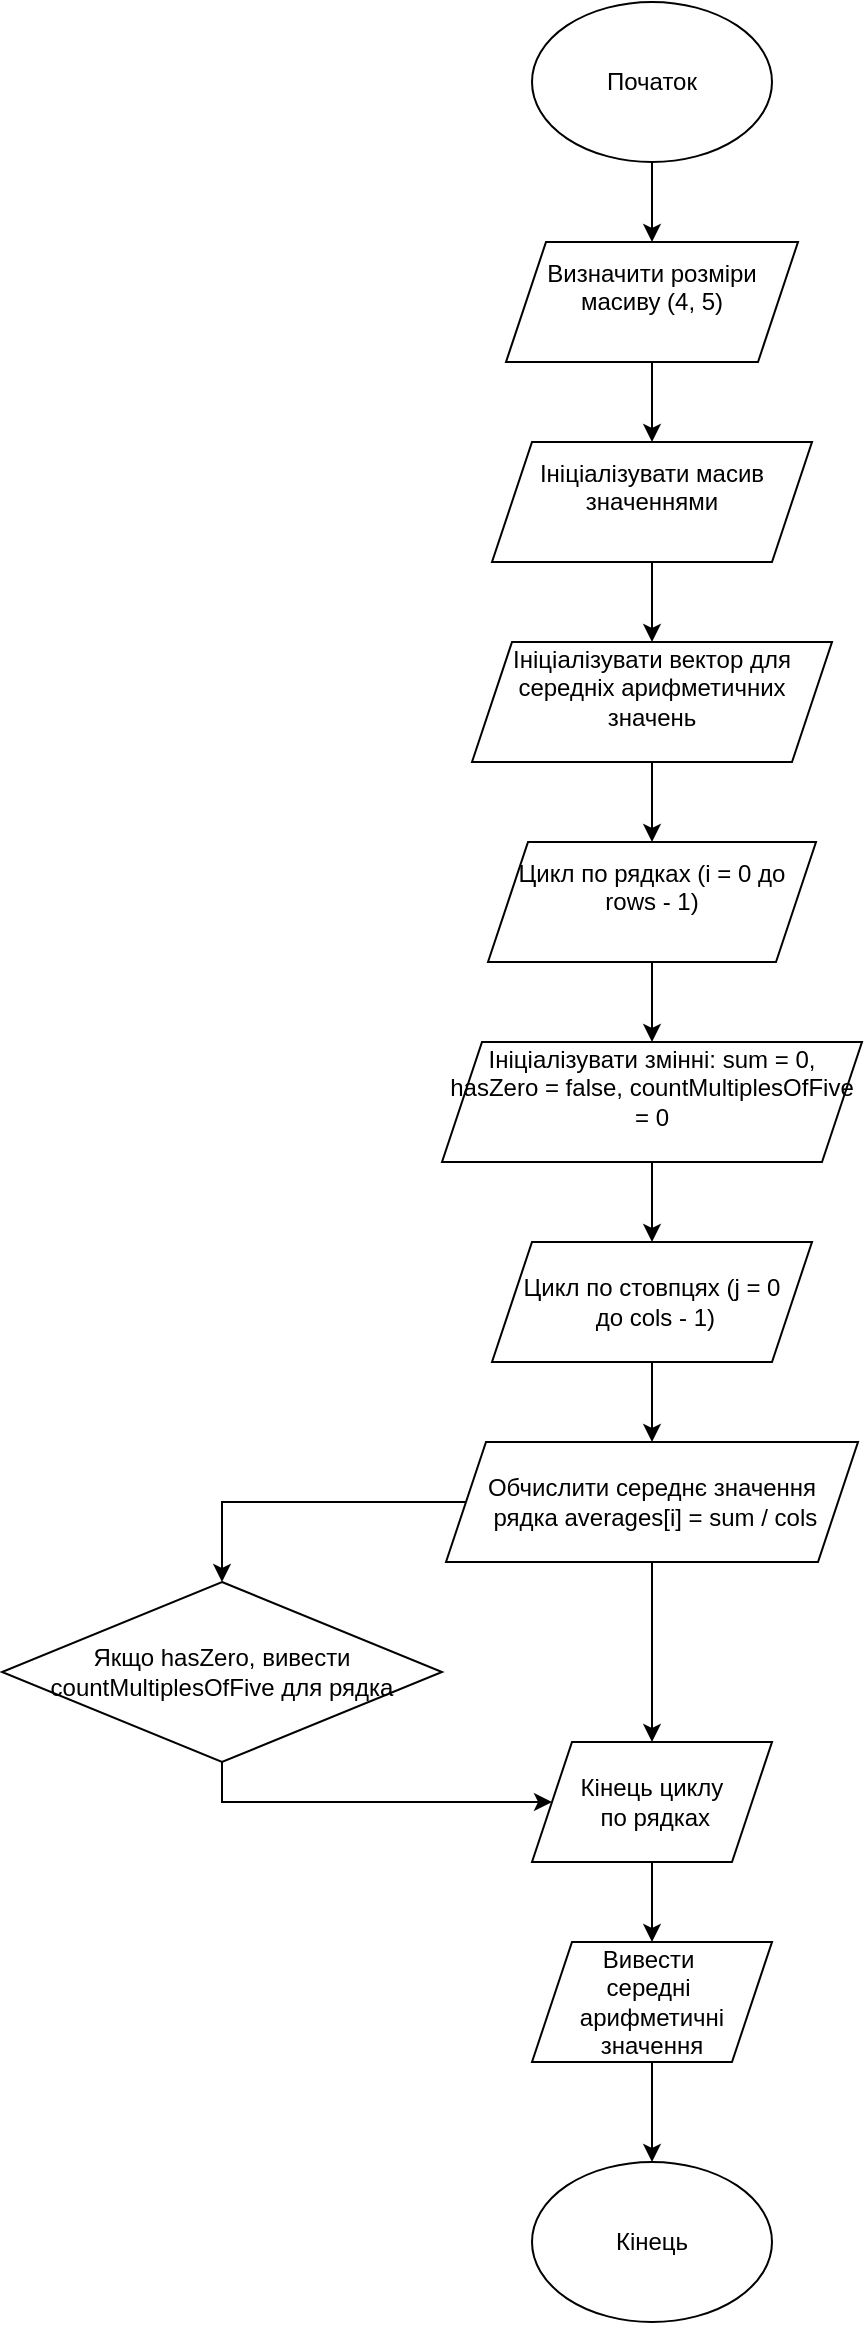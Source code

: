 <mxfile version="24.5.4" type="github">
  <diagram id="C5RBs43oDa-KdzZeNtuy" name="Page-1">
    <mxGraphModel dx="1674" dy="772" grid="1" gridSize="10" guides="1" tooltips="1" connect="1" arrows="1" fold="1" page="1" pageScale="1" pageWidth="827" pageHeight="1169" math="0" shadow="0">
      <root>
        <mxCell id="WIyWlLk6GJQsqaUBKTNV-0" />
        <mxCell id="WIyWlLk6GJQsqaUBKTNV-1" parent="WIyWlLk6GJQsqaUBKTNV-0" />
        <mxCell id="OJ_hWvKQwcLApWBoBKt9-4" style="edgeStyle=orthogonalEdgeStyle;rounded=0;orthogonalLoop=1;jettySize=auto;html=1;exitX=0.5;exitY=1;exitDx=0;exitDy=0;entryX=0.5;entryY=0;entryDx=0;entryDy=0;" edge="1" parent="WIyWlLk6GJQsqaUBKTNV-1" source="OJ_hWvKQwcLApWBoBKt9-1" target="OJ_hWvKQwcLApWBoBKt9-2">
          <mxGeometry relative="1" as="geometry" />
        </mxCell>
        <mxCell id="OJ_hWvKQwcLApWBoBKt9-1" value="Початок" style="ellipse;whiteSpace=wrap;html=1;" vertex="1" parent="WIyWlLk6GJQsqaUBKTNV-1">
          <mxGeometry x="354" y="50" width="120" height="80" as="geometry" />
        </mxCell>
        <mxCell id="OJ_hWvKQwcLApWBoBKt9-6" style="edgeStyle=orthogonalEdgeStyle;rounded=0;orthogonalLoop=1;jettySize=auto;html=1;exitX=0.5;exitY=1;exitDx=0;exitDy=0;entryX=0.5;entryY=0;entryDx=0;entryDy=0;" edge="1" parent="WIyWlLk6GJQsqaUBKTNV-1" source="OJ_hWvKQwcLApWBoBKt9-2" target="OJ_hWvKQwcLApWBoBKt9-5">
          <mxGeometry relative="1" as="geometry" />
        </mxCell>
        <mxCell id="OJ_hWvKQwcLApWBoBKt9-2" value="&#xa;Визначити розміри масиву (4, 5)&#xa;&#xa;" style="shape=parallelogram;perimeter=parallelogramPerimeter;whiteSpace=wrap;html=1;fixedSize=1;" vertex="1" parent="WIyWlLk6GJQsqaUBKTNV-1">
          <mxGeometry x="341" y="170" width="146" height="60" as="geometry" />
        </mxCell>
        <mxCell id="OJ_hWvKQwcLApWBoBKt9-8" style="edgeStyle=orthogonalEdgeStyle;rounded=0;orthogonalLoop=1;jettySize=auto;html=1;exitX=0.5;exitY=1;exitDx=0;exitDy=0;entryX=0.5;entryY=0;entryDx=0;entryDy=0;" edge="1" parent="WIyWlLk6GJQsqaUBKTNV-1" source="OJ_hWvKQwcLApWBoBKt9-5" target="OJ_hWvKQwcLApWBoBKt9-7">
          <mxGeometry relative="1" as="geometry" />
        </mxCell>
        <mxCell id="OJ_hWvKQwcLApWBoBKt9-5" value="&#xa;Ініціалізувати масив значеннями&#xa;&#xa;" style="shape=parallelogram;perimeter=parallelogramPerimeter;whiteSpace=wrap;html=1;fixedSize=1;" vertex="1" parent="WIyWlLk6GJQsqaUBKTNV-1">
          <mxGeometry x="334" y="270" width="160" height="60" as="geometry" />
        </mxCell>
        <mxCell id="OJ_hWvKQwcLApWBoBKt9-10" style="edgeStyle=orthogonalEdgeStyle;rounded=0;orthogonalLoop=1;jettySize=auto;html=1;exitX=0.5;exitY=1;exitDx=0;exitDy=0;entryX=0.5;entryY=0;entryDx=0;entryDy=0;" edge="1" parent="WIyWlLk6GJQsqaUBKTNV-1" source="OJ_hWvKQwcLApWBoBKt9-7" target="OJ_hWvKQwcLApWBoBKt9-9">
          <mxGeometry relative="1" as="geometry" />
        </mxCell>
        <mxCell id="OJ_hWvKQwcLApWBoBKt9-7" value="&#xa;Ініціалізувати вектор для середніх арифметичних значень&#xa;&#xa;" style="shape=parallelogram;perimeter=parallelogramPerimeter;whiteSpace=wrap;html=1;fixedSize=1;" vertex="1" parent="WIyWlLk6GJQsqaUBKTNV-1">
          <mxGeometry x="324" y="370" width="180" height="60" as="geometry" />
        </mxCell>
        <mxCell id="OJ_hWvKQwcLApWBoBKt9-12" style="edgeStyle=orthogonalEdgeStyle;rounded=0;orthogonalLoop=1;jettySize=auto;html=1;exitX=0.5;exitY=1;exitDx=0;exitDy=0;entryX=0.5;entryY=0;entryDx=0;entryDy=0;" edge="1" parent="WIyWlLk6GJQsqaUBKTNV-1" source="OJ_hWvKQwcLApWBoBKt9-9" target="OJ_hWvKQwcLApWBoBKt9-11">
          <mxGeometry relative="1" as="geometry" />
        </mxCell>
        <mxCell id="OJ_hWvKQwcLApWBoBKt9-9" value="&#xa;Цикл по рядках (i = 0 до rows - 1)&#xa;&#xa;" style="shape=parallelogram;perimeter=parallelogramPerimeter;whiteSpace=wrap;html=1;fixedSize=1;" vertex="1" parent="WIyWlLk6GJQsqaUBKTNV-1">
          <mxGeometry x="332" y="470" width="164" height="60" as="geometry" />
        </mxCell>
        <mxCell id="OJ_hWvKQwcLApWBoBKt9-14" style="edgeStyle=orthogonalEdgeStyle;rounded=0;orthogonalLoop=1;jettySize=auto;html=1;exitX=0.5;exitY=1;exitDx=0;exitDy=0;entryX=0.5;entryY=0;entryDx=0;entryDy=0;" edge="1" parent="WIyWlLk6GJQsqaUBKTNV-1" source="OJ_hWvKQwcLApWBoBKt9-11" target="OJ_hWvKQwcLApWBoBKt9-13">
          <mxGeometry relative="1" as="geometry" />
        </mxCell>
        <mxCell id="OJ_hWvKQwcLApWBoBKt9-11" value="&#xa;Ініціалізувати змінні: sum = 0, hasZero = false, countMultiplesOfFive = 0&#xa;&#xa;" style="shape=parallelogram;perimeter=parallelogramPerimeter;whiteSpace=wrap;html=1;fixedSize=1;" vertex="1" parent="WIyWlLk6GJQsqaUBKTNV-1">
          <mxGeometry x="309" y="570" width="210" height="60" as="geometry" />
        </mxCell>
        <mxCell id="OJ_hWvKQwcLApWBoBKt9-16" style="edgeStyle=orthogonalEdgeStyle;rounded=0;orthogonalLoop=1;jettySize=auto;html=1;exitX=0.5;exitY=1;exitDx=0;exitDy=0;entryX=0.5;entryY=0;entryDx=0;entryDy=0;" edge="1" parent="WIyWlLk6GJQsqaUBKTNV-1" source="OJ_hWvKQwcLApWBoBKt9-13" target="OJ_hWvKQwcLApWBoBKt9-15">
          <mxGeometry relative="1" as="geometry" />
        </mxCell>
        <mxCell id="OJ_hWvKQwcLApWBoBKt9-13" value="&lt;br&gt;Цикл по стовпцях (j = 0&lt;div&gt;&amp;nbsp;до cols - 1)&lt;br&gt;&lt;br&gt;&lt;/div&gt;" style="shape=parallelogram;perimeter=parallelogramPerimeter;whiteSpace=wrap;html=1;fixedSize=1;" vertex="1" parent="WIyWlLk6GJQsqaUBKTNV-1">
          <mxGeometry x="334" y="670" width="160" height="60" as="geometry" />
        </mxCell>
        <mxCell id="OJ_hWvKQwcLApWBoBKt9-22" style="edgeStyle=orthogonalEdgeStyle;rounded=0;orthogonalLoop=1;jettySize=auto;html=1;exitX=0.5;exitY=1;exitDx=0;exitDy=0;entryX=0.5;entryY=0;entryDx=0;entryDy=0;" edge="1" parent="WIyWlLk6GJQsqaUBKTNV-1" source="OJ_hWvKQwcLApWBoBKt9-15">
          <mxGeometry relative="1" as="geometry">
            <mxPoint x="414" y="920" as="targetPoint" />
          </mxGeometry>
        </mxCell>
        <mxCell id="OJ_hWvKQwcLApWBoBKt9-23" style="edgeStyle=orthogonalEdgeStyle;rounded=0;orthogonalLoop=1;jettySize=auto;html=1;exitX=0;exitY=0.5;exitDx=0;exitDy=0;entryX=0.5;entryY=0;entryDx=0;entryDy=0;" edge="1" parent="WIyWlLk6GJQsqaUBKTNV-1" source="OJ_hWvKQwcLApWBoBKt9-15" target="OJ_hWvKQwcLApWBoBKt9-17">
          <mxGeometry relative="1" as="geometry" />
        </mxCell>
        <mxCell id="OJ_hWvKQwcLApWBoBKt9-15" value="&lt;br&gt;Обчислити середнє значення&lt;div&gt;&amp;nbsp;рядка averages[i] = sum / cols&lt;br&gt;&lt;br&gt;&lt;/div&gt;" style="shape=parallelogram;perimeter=parallelogramPerimeter;whiteSpace=wrap;html=1;fixedSize=1;" vertex="1" parent="WIyWlLk6GJQsqaUBKTNV-1">
          <mxGeometry x="311" y="770" width="206" height="60" as="geometry" />
        </mxCell>
        <mxCell id="OJ_hWvKQwcLApWBoBKt9-28" style="edgeStyle=orthogonalEdgeStyle;rounded=0;orthogonalLoop=1;jettySize=auto;html=1;exitX=0.5;exitY=1;exitDx=0;exitDy=0;entryX=0;entryY=0.5;entryDx=0;entryDy=0;" edge="1" parent="WIyWlLk6GJQsqaUBKTNV-1" source="OJ_hWvKQwcLApWBoBKt9-17" target="OJ_hWvKQwcLApWBoBKt9-25">
          <mxGeometry relative="1" as="geometry" />
        </mxCell>
        <mxCell id="OJ_hWvKQwcLApWBoBKt9-17" value="&lt;div&gt;&lt;br&gt;&lt;/div&gt;Якщо hasZero, вивести countMultiplesOfFive для рядка&lt;div&gt;&lt;br&gt;&lt;/div&gt;" style="rhombus;whiteSpace=wrap;html=1;" vertex="1" parent="WIyWlLk6GJQsqaUBKTNV-1">
          <mxGeometry x="89" y="840" width="220" height="90" as="geometry" />
        </mxCell>
        <mxCell id="OJ_hWvKQwcLApWBoBKt9-30" style="edgeStyle=orthogonalEdgeStyle;rounded=0;orthogonalLoop=1;jettySize=auto;html=1;exitX=0.5;exitY=1;exitDx=0;exitDy=0;entryX=0.5;entryY=0;entryDx=0;entryDy=0;" edge="1" parent="WIyWlLk6GJQsqaUBKTNV-1" source="OJ_hWvKQwcLApWBoBKt9-25" target="OJ_hWvKQwcLApWBoBKt9-29">
          <mxGeometry relative="1" as="geometry" />
        </mxCell>
        <mxCell id="OJ_hWvKQwcLApWBoBKt9-25" value="&lt;br&gt;Кінець циклу&lt;div&gt;&amp;nbsp;по рядках&lt;br&gt;&lt;br&gt;&lt;/div&gt;" style="shape=parallelogram;perimeter=parallelogramPerimeter;whiteSpace=wrap;html=1;fixedSize=1;" vertex="1" parent="WIyWlLk6GJQsqaUBKTNV-1">
          <mxGeometry x="354" y="920" width="120" height="60" as="geometry" />
        </mxCell>
        <mxCell id="OJ_hWvKQwcLApWBoBKt9-32" style="edgeStyle=orthogonalEdgeStyle;rounded=0;orthogonalLoop=1;jettySize=auto;html=1;exitX=0.5;exitY=1;exitDx=0;exitDy=0;entryX=0.5;entryY=0;entryDx=0;entryDy=0;" edge="1" parent="WIyWlLk6GJQsqaUBKTNV-1" source="OJ_hWvKQwcLApWBoBKt9-29" target="OJ_hWvKQwcLApWBoBKt9-31">
          <mxGeometry relative="1" as="geometry" />
        </mxCell>
        <mxCell id="OJ_hWvKQwcLApWBoBKt9-29" value="&lt;br&gt;Вивести&amp;nbsp;&lt;div&gt;середні&amp;nbsp;&lt;/div&gt;&lt;div&gt;арифметичні значення&lt;br&gt;&lt;br&gt;&lt;/div&gt;" style="shape=parallelogram;perimeter=parallelogramPerimeter;whiteSpace=wrap;html=1;fixedSize=1;" vertex="1" parent="WIyWlLk6GJQsqaUBKTNV-1">
          <mxGeometry x="354" y="1020" width="120" height="60" as="geometry" />
        </mxCell>
        <mxCell id="OJ_hWvKQwcLApWBoBKt9-31" value="Кінець" style="ellipse;whiteSpace=wrap;html=1;" vertex="1" parent="WIyWlLk6GJQsqaUBKTNV-1">
          <mxGeometry x="354" y="1130" width="120" height="80" as="geometry" />
        </mxCell>
      </root>
    </mxGraphModel>
  </diagram>
</mxfile>

